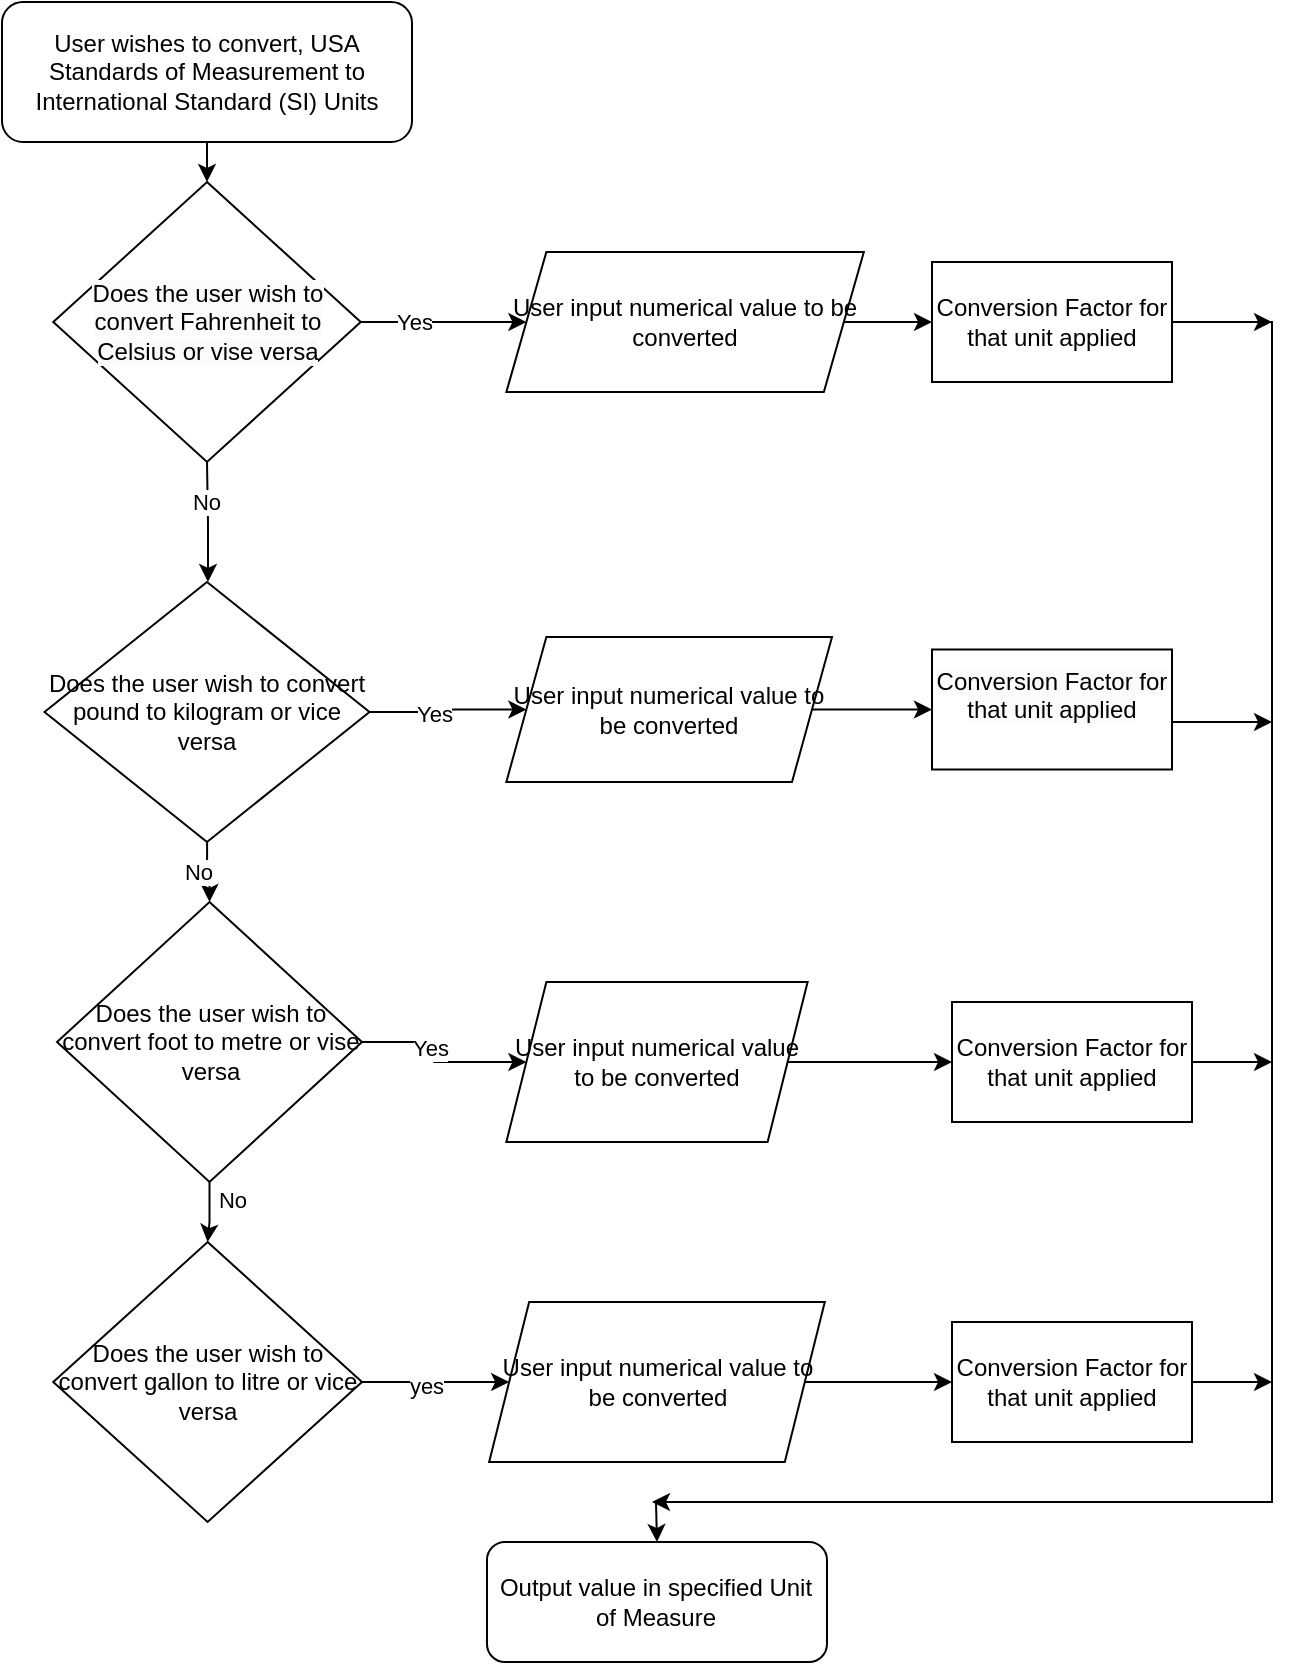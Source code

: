 <mxfile version="23.1.7" type="github">
  <diagram id="C5RBs43oDa-KdzZeNtuy" name="Page-1">
    <mxGraphModel dx="1261" dy="761" grid="1" gridSize="10" guides="1" tooltips="1" connect="1" arrows="1" fold="1" page="1" pageScale="1" pageWidth="827" pageHeight="1169" math="0" shadow="0">
      <root>
        <mxCell id="WIyWlLk6GJQsqaUBKTNV-0" />
        <mxCell id="WIyWlLk6GJQsqaUBKTNV-1" parent="WIyWlLk6GJQsqaUBKTNV-0" />
        <mxCell id="9EvKPtUy3ETr_sZ4B2fN-3" value="" style="edgeStyle=orthogonalEdgeStyle;rounded=0;orthogonalLoop=1;jettySize=auto;html=1;" edge="1" parent="WIyWlLk6GJQsqaUBKTNV-1" source="WIyWlLk6GJQsqaUBKTNV-3">
          <mxGeometry relative="1" as="geometry">
            <mxPoint x="227.5" y="120" as="targetPoint" />
          </mxGeometry>
        </mxCell>
        <mxCell id="WIyWlLk6GJQsqaUBKTNV-3" value="User wishes to convert, USA Standards of Measurement to International Standard (SI) Units" style="rounded=1;whiteSpace=wrap;html=1;fontSize=12;glass=0;strokeWidth=1;shadow=0;" parent="WIyWlLk6GJQsqaUBKTNV-1" vertex="1">
          <mxGeometry x="125" y="30" width="205" height="70" as="geometry" />
        </mxCell>
        <mxCell id="9EvKPtUy3ETr_sZ4B2fN-8" style="edgeStyle=orthogonalEdgeStyle;rounded=0;orthogonalLoop=1;jettySize=auto;html=1;exitX=0.5;exitY=1;exitDx=0;exitDy=0;" edge="1" parent="WIyWlLk6GJQsqaUBKTNV-1">
          <mxGeometry relative="1" as="geometry">
            <mxPoint x="228" y="320" as="targetPoint" />
            <mxPoint x="227.5" y="260" as="sourcePoint" />
          </mxGeometry>
        </mxCell>
        <mxCell id="9EvKPtUy3ETr_sZ4B2fN-9" value="No" style="edgeLabel;html=1;align=center;verticalAlign=middle;resizable=0;points=[];" vertex="1" connectable="0" parent="9EvKPtUy3ETr_sZ4B2fN-8">
          <mxGeometry x="0.198" y="-2" relative="1" as="geometry">
            <mxPoint y="-16" as="offset" />
          </mxGeometry>
        </mxCell>
        <mxCell id="9EvKPtUy3ETr_sZ4B2fN-13" value="" style="edgeStyle=orthogonalEdgeStyle;rounded=0;orthogonalLoop=1;jettySize=auto;html=1;" edge="1" parent="WIyWlLk6GJQsqaUBKTNV-1" source="9EvKPtUy3ETr_sZ4B2fN-10" target="9EvKPtUy3ETr_sZ4B2fN-12">
          <mxGeometry relative="1" as="geometry" />
        </mxCell>
        <mxCell id="9EvKPtUy3ETr_sZ4B2fN-14" value="Yes" style="edgeLabel;html=1;align=center;verticalAlign=middle;resizable=0;points=[];" vertex="1" connectable="0" parent="9EvKPtUy3ETr_sZ4B2fN-13">
          <mxGeometry x="-0.197" y="-1" relative="1" as="geometry">
            <mxPoint as="offset" />
          </mxGeometry>
        </mxCell>
        <mxCell id="9EvKPtUy3ETr_sZ4B2fN-16" value="" style="edgeStyle=orthogonalEdgeStyle;rounded=0;orthogonalLoop=1;jettySize=auto;html=1;" edge="1" parent="WIyWlLk6GJQsqaUBKTNV-1" source="9EvKPtUy3ETr_sZ4B2fN-10" target="9EvKPtUy3ETr_sZ4B2fN-15">
          <mxGeometry relative="1" as="geometry" />
        </mxCell>
        <mxCell id="9EvKPtUy3ETr_sZ4B2fN-53" value="No" style="edgeLabel;html=1;align=center;verticalAlign=middle;resizable=0;points=[];" vertex="1" connectable="0" parent="9EvKPtUy3ETr_sZ4B2fN-16">
          <mxGeometry x="-0.081" y="-5" relative="1" as="geometry">
            <mxPoint as="offset" />
          </mxGeometry>
        </mxCell>
        <mxCell id="9EvKPtUy3ETr_sZ4B2fN-10" value="Does the user wish to convert pound to kilogram or vice versa" style="rhombus;whiteSpace=wrap;html=1;" vertex="1" parent="WIyWlLk6GJQsqaUBKTNV-1">
          <mxGeometry x="146.25" y="320" width="162.5" height="130" as="geometry" />
        </mxCell>
        <mxCell id="9EvKPtUy3ETr_sZ4B2fN-20" value="" style="edgeStyle=orthogonalEdgeStyle;rounded=0;orthogonalLoop=1;jettySize=auto;html=1;" edge="1" parent="WIyWlLk6GJQsqaUBKTNV-1" source="9EvKPtUy3ETr_sZ4B2fN-11" target="9EvKPtUy3ETr_sZ4B2fN-19">
          <mxGeometry relative="1" as="geometry" />
        </mxCell>
        <mxCell id="9EvKPtUy3ETr_sZ4B2fN-30" value="Yes" style="edgeLabel;html=1;align=center;verticalAlign=middle;resizable=0;points=[];" vertex="1" connectable="0" parent="9EvKPtUy3ETr_sZ4B2fN-20">
          <mxGeometry x="-0.369" relative="1" as="geometry">
            <mxPoint as="offset" />
          </mxGeometry>
        </mxCell>
        <mxCell id="9EvKPtUy3ETr_sZ4B2fN-11" value="&lt;br&gt;&lt;span style=&quot;color: rgb(0, 0, 0); font-family: Helvetica; font-size: 12px; font-style: normal; font-variant-ligatures: normal; font-variant-caps: normal; font-weight: 400; letter-spacing: normal; orphans: 2; text-align: center; text-indent: 0px; text-transform: none; widows: 2; word-spacing: 0px; -webkit-text-stroke-width: 0px; background-color: rgb(251, 251, 251); text-decoration-thickness: initial; text-decoration-style: initial; text-decoration-color: initial; float: none; display: inline !important;&quot;&gt;Does the user wish to convert Fahrenheit to Celsius or vise versa&lt;/span&gt;&lt;div&gt;&lt;br/&gt;&lt;/div&gt;" style="rhombus;whiteSpace=wrap;html=1;" vertex="1" parent="WIyWlLk6GJQsqaUBKTNV-1">
          <mxGeometry x="150.63" y="120" width="153.75" height="140" as="geometry" />
        </mxCell>
        <mxCell id="9EvKPtUy3ETr_sZ4B2fN-36" value="" style="edgeStyle=orthogonalEdgeStyle;rounded=0;orthogonalLoop=1;jettySize=auto;html=1;" edge="1" parent="WIyWlLk6GJQsqaUBKTNV-1" source="9EvKPtUy3ETr_sZ4B2fN-12" target="9EvKPtUy3ETr_sZ4B2fN-35">
          <mxGeometry relative="1" as="geometry" />
        </mxCell>
        <mxCell id="9EvKPtUy3ETr_sZ4B2fN-12" value="User input numerical value to be converted" style="shape=parallelogram;perimeter=parallelogramPerimeter;whiteSpace=wrap;html=1;fixedSize=1;" vertex="1" parent="WIyWlLk6GJQsqaUBKTNV-1">
          <mxGeometry x="377.18" y="347.5" width="162.82" height="72.5" as="geometry" />
        </mxCell>
        <mxCell id="9EvKPtUy3ETr_sZ4B2fN-22" value="" style="edgeStyle=orthogonalEdgeStyle;rounded=0;orthogonalLoop=1;jettySize=auto;html=1;entryX=0.5;entryY=0;entryDx=0;entryDy=0;" edge="1" parent="WIyWlLk6GJQsqaUBKTNV-1" source="9EvKPtUy3ETr_sZ4B2fN-15" target="9EvKPtUy3ETr_sZ4B2fN-21">
          <mxGeometry relative="1" as="geometry">
            <mxPoint x="228" y="660" as="targetPoint" />
            <Array as="points" />
          </mxGeometry>
        </mxCell>
        <mxCell id="9EvKPtUy3ETr_sZ4B2fN-23" value="No" style="edgeLabel;html=1;align=center;verticalAlign=middle;resizable=0;points=[];" vertex="1" connectable="0" parent="9EvKPtUy3ETr_sZ4B2fN-22">
          <mxGeometry x="-0.44" y="-1" relative="1" as="geometry">
            <mxPoint x="12" as="offset" />
          </mxGeometry>
        </mxCell>
        <mxCell id="9EvKPtUy3ETr_sZ4B2fN-27" value="" style="edgeStyle=orthogonalEdgeStyle;rounded=0;orthogonalLoop=1;jettySize=auto;html=1;" edge="1" parent="WIyWlLk6GJQsqaUBKTNV-1" source="9EvKPtUy3ETr_sZ4B2fN-15" target="9EvKPtUy3ETr_sZ4B2fN-26">
          <mxGeometry relative="1" as="geometry" />
        </mxCell>
        <mxCell id="9EvKPtUy3ETr_sZ4B2fN-29" value="Yes" style="edgeLabel;html=1;align=center;verticalAlign=middle;resizable=0;points=[];" vertex="1" connectable="0" parent="9EvKPtUy3ETr_sZ4B2fN-27">
          <mxGeometry x="-0.168" y="-2" relative="1" as="geometry">
            <mxPoint as="offset" />
          </mxGeometry>
        </mxCell>
        <mxCell id="9EvKPtUy3ETr_sZ4B2fN-15" value="Does the user wish to convert foot to metre or vise versa" style="rhombus;whiteSpace=wrap;html=1;" vertex="1" parent="WIyWlLk6GJQsqaUBKTNV-1">
          <mxGeometry x="152.5" y="480" width="152.5" height="140" as="geometry" />
        </mxCell>
        <mxCell id="9EvKPtUy3ETr_sZ4B2fN-34" value="" style="edgeStyle=orthogonalEdgeStyle;rounded=0;orthogonalLoop=1;jettySize=auto;html=1;" edge="1" parent="WIyWlLk6GJQsqaUBKTNV-1" source="9EvKPtUy3ETr_sZ4B2fN-19" target="9EvKPtUy3ETr_sZ4B2fN-33">
          <mxGeometry relative="1" as="geometry" />
        </mxCell>
        <mxCell id="9EvKPtUy3ETr_sZ4B2fN-19" value="User input numerical value to be converted" style="shape=parallelogram;perimeter=parallelogramPerimeter;whiteSpace=wrap;html=1;fixedSize=1;" vertex="1" parent="WIyWlLk6GJQsqaUBKTNV-1">
          <mxGeometry x="377.18" y="155" width="178.74" height="70" as="geometry" />
        </mxCell>
        <mxCell id="9EvKPtUy3ETr_sZ4B2fN-25" value="" style="edgeStyle=orthogonalEdgeStyle;rounded=0;orthogonalLoop=1;jettySize=auto;html=1;" edge="1" parent="WIyWlLk6GJQsqaUBKTNV-1" source="9EvKPtUy3ETr_sZ4B2fN-21" target="9EvKPtUy3ETr_sZ4B2fN-24">
          <mxGeometry relative="1" as="geometry" />
        </mxCell>
        <mxCell id="9EvKPtUy3ETr_sZ4B2fN-28" value="yes" style="edgeLabel;html=1;align=center;verticalAlign=middle;resizable=0;points=[];" vertex="1" connectable="0" parent="9EvKPtUy3ETr_sZ4B2fN-25">
          <mxGeometry x="-0.153" y="-2" relative="1" as="geometry">
            <mxPoint x="1" as="offset" />
          </mxGeometry>
        </mxCell>
        <mxCell id="9EvKPtUy3ETr_sZ4B2fN-21" value="Does the user wish to convert gallon to litre or vice versa" style="rhombus;whiteSpace=wrap;html=1;" vertex="1" parent="WIyWlLk6GJQsqaUBKTNV-1">
          <mxGeometry x="150.63" y="650" width="154.37" height="140" as="geometry" />
        </mxCell>
        <mxCell id="9EvKPtUy3ETr_sZ4B2fN-40" value="" style="edgeStyle=orthogonalEdgeStyle;rounded=0;orthogonalLoop=1;jettySize=auto;html=1;" edge="1" parent="WIyWlLk6GJQsqaUBKTNV-1" source="9EvKPtUy3ETr_sZ4B2fN-24" target="9EvKPtUy3ETr_sZ4B2fN-39">
          <mxGeometry relative="1" as="geometry" />
        </mxCell>
        <mxCell id="9EvKPtUy3ETr_sZ4B2fN-24" value="User input numerical value to be converted" style="shape=parallelogram;perimeter=parallelogramPerimeter;whiteSpace=wrap;html=1;fixedSize=1;" vertex="1" parent="WIyWlLk6GJQsqaUBKTNV-1">
          <mxGeometry x="368.58" y="680" width="167.82" height="80" as="geometry" />
        </mxCell>
        <mxCell id="9EvKPtUy3ETr_sZ4B2fN-38" value="" style="edgeStyle=orthogonalEdgeStyle;rounded=0;orthogonalLoop=1;jettySize=auto;html=1;" edge="1" parent="WIyWlLk6GJQsqaUBKTNV-1" source="9EvKPtUy3ETr_sZ4B2fN-26" target="9EvKPtUy3ETr_sZ4B2fN-37">
          <mxGeometry relative="1" as="geometry" />
        </mxCell>
        <mxCell id="9EvKPtUy3ETr_sZ4B2fN-26" value="User input numerical value to be converted" style="shape=parallelogram;perimeter=parallelogramPerimeter;whiteSpace=wrap;html=1;fixedSize=1;" vertex="1" parent="WIyWlLk6GJQsqaUBKTNV-1">
          <mxGeometry x="377.18" y="520" width="150.62" height="80" as="geometry" />
        </mxCell>
        <mxCell id="9EvKPtUy3ETr_sZ4B2fN-33" value="Conversion Factor for that unit applied" style="whiteSpace=wrap;html=1;" vertex="1" parent="WIyWlLk6GJQsqaUBKTNV-1">
          <mxGeometry x="589.995" y="160" width="120" height="60" as="geometry" />
        </mxCell>
        <mxCell id="9EvKPtUy3ETr_sZ4B2fN-35" value="&#xa;&lt;span style=&quot;color: rgb(0, 0, 0); font-family: Helvetica; font-size: 12px; font-style: normal; font-variant-ligatures: normal; font-variant-caps: normal; font-weight: 400; letter-spacing: normal; orphans: 2; text-align: center; text-indent: 0px; text-transform: none; widows: 2; word-spacing: 0px; -webkit-text-stroke-width: 0px; background-color: rgb(251, 251, 251); text-decoration-thickness: initial; text-decoration-style: initial; text-decoration-color: initial; float: none; display: inline !important;&quot;&gt;Conversion Factor for that unit applied&lt;/span&gt;&#xa;&#xa;" style="whiteSpace=wrap;html=1;" vertex="1" parent="WIyWlLk6GJQsqaUBKTNV-1">
          <mxGeometry x="590" y="353.75" width="120" height="60" as="geometry" />
        </mxCell>
        <mxCell id="9EvKPtUy3ETr_sZ4B2fN-37" value="Conversion Factor for that unit applied" style="whiteSpace=wrap;html=1;" vertex="1" parent="WIyWlLk6GJQsqaUBKTNV-1">
          <mxGeometry x="600" y="530" width="120" height="60" as="geometry" />
        </mxCell>
        <mxCell id="9EvKPtUy3ETr_sZ4B2fN-39" value="Conversion Factor for that unit applied" style="whiteSpace=wrap;html=1;" vertex="1" parent="WIyWlLk6GJQsqaUBKTNV-1">
          <mxGeometry x="599.995" y="690" width="120" height="60" as="geometry" />
        </mxCell>
        <mxCell id="9EvKPtUy3ETr_sZ4B2fN-42" value="" style="endArrow=none;html=1;rounded=0;" edge="1" parent="WIyWlLk6GJQsqaUBKTNV-1">
          <mxGeometry width="50" height="50" relative="1" as="geometry">
            <mxPoint x="760" y="710" as="sourcePoint" />
            <mxPoint x="710" y="180" as="targetPoint" />
            <Array as="points">
              <mxPoint x="760" y="620" />
              <mxPoint x="760" y="190" />
              <mxPoint x="710" y="190" />
            </Array>
          </mxGeometry>
        </mxCell>
        <mxCell id="9EvKPtUy3ETr_sZ4B2fN-44" value="" style="endArrow=classic;html=1;rounded=0;exitX=0.997;exitY=0.605;exitDx=0;exitDy=0;exitPerimeter=0;" edge="1" parent="WIyWlLk6GJQsqaUBKTNV-1" source="9EvKPtUy3ETr_sZ4B2fN-35">
          <mxGeometry width="50" height="50" relative="1" as="geometry">
            <mxPoint x="710" y="384" as="sourcePoint" />
            <mxPoint x="760" y="390" as="targetPoint" />
            <Array as="points">
              <mxPoint x="740" y="390" />
            </Array>
          </mxGeometry>
        </mxCell>
        <mxCell id="9EvKPtUy3ETr_sZ4B2fN-45" value="" style="endArrow=classic;html=1;rounded=0;exitX=1;exitY=0.5;exitDx=0;exitDy=0;" edge="1" parent="WIyWlLk6GJQsqaUBKTNV-1" source="9EvKPtUy3ETr_sZ4B2fN-33">
          <mxGeometry width="50" height="50" relative="1" as="geometry">
            <mxPoint x="460" y="450" as="sourcePoint" />
            <mxPoint x="760" y="190" as="targetPoint" />
          </mxGeometry>
        </mxCell>
        <mxCell id="9EvKPtUy3ETr_sZ4B2fN-46" value="" style="endArrow=classic;html=1;rounded=0;exitX=1;exitY=0.5;exitDx=0;exitDy=0;" edge="1" parent="WIyWlLk6GJQsqaUBKTNV-1" source="9EvKPtUy3ETr_sZ4B2fN-37">
          <mxGeometry width="50" height="50" relative="1" as="geometry">
            <mxPoint x="460" y="450" as="sourcePoint" />
            <mxPoint x="760" y="560" as="targetPoint" />
          </mxGeometry>
        </mxCell>
        <mxCell id="9EvKPtUy3ETr_sZ4B2fN-47" value="" style="endArrow=classic;html=1;rounded=0;exitX=1;exitY=0.5;exitDx=0;exitDy=0;" edge="1" parent="WIyWlLk6GJQsqaUBKTNV-1" source="9EvKPtUy3ETr_sZ4B2fN-39">
          <mxGeometry width="50" height="50" relative="1" as="geometry">
            <mxPoint x="460" y="450" as="sourcePoint" />
            <mxPoint x="760" y="720" as="targetPoint" />
          </mxGeometry>
        </mxCell>
        <mxCell id="9EvKPtUy3ETr_sZ4B2fN-49" value="Output value in specified Unit of Measure" style="rounded=1;whiteSpace=wrap;html=1;" vertex="1" parent="WIyWlLk6GJQsqaUBKTNV-1">
          <mxGeometry x="367.49" y="800" width="170" height="60" as="geometry" />
        </mxCell>
        <mxCell id="9EvKPtUy3ETr_sZ4B2fN-50" value="" style="endArrow=classic;html=1;rounded=0;" edge="1" parent="WIyWlLk6GJQsqaUBKTNV-1">
          <mxGeometry width="50" height="50" relative="1" as="geometry">
            <mxPoint x="760" y="703" as="sourcePoint" />
            <mxPoint x="450" y="780" as="targetPoint" />
            <Array as="points">
              <mxPoint x="760" y="780" />
            </Array>
          </mxGeometry>
        </mxCell>
        <mxCell id="9EvKPtUy3ETr_sZ4B2fN-52" value="" style="endArrow=classic;html=1;rounded=0;entryX=0.5;entryY=0;entryDx=0;entryDy=0;" edge="1" parent="WIyWlLk6GJQsqaUBKTNV-1" target="9EvKPtUy3ETr_sZ4B2fN-49">
          <mxGeometry width="50" height="50" relative="1" as="geometry">
            <mxPoint x="452" y="780" as="sourcePoint" />
            <mxPoint x="640" y="530" as="targetPoint" />
          </mxGeometry>
        </mxCell>
      </root>
    </mxGraphModel>
  </diagram>
</mxfile>
